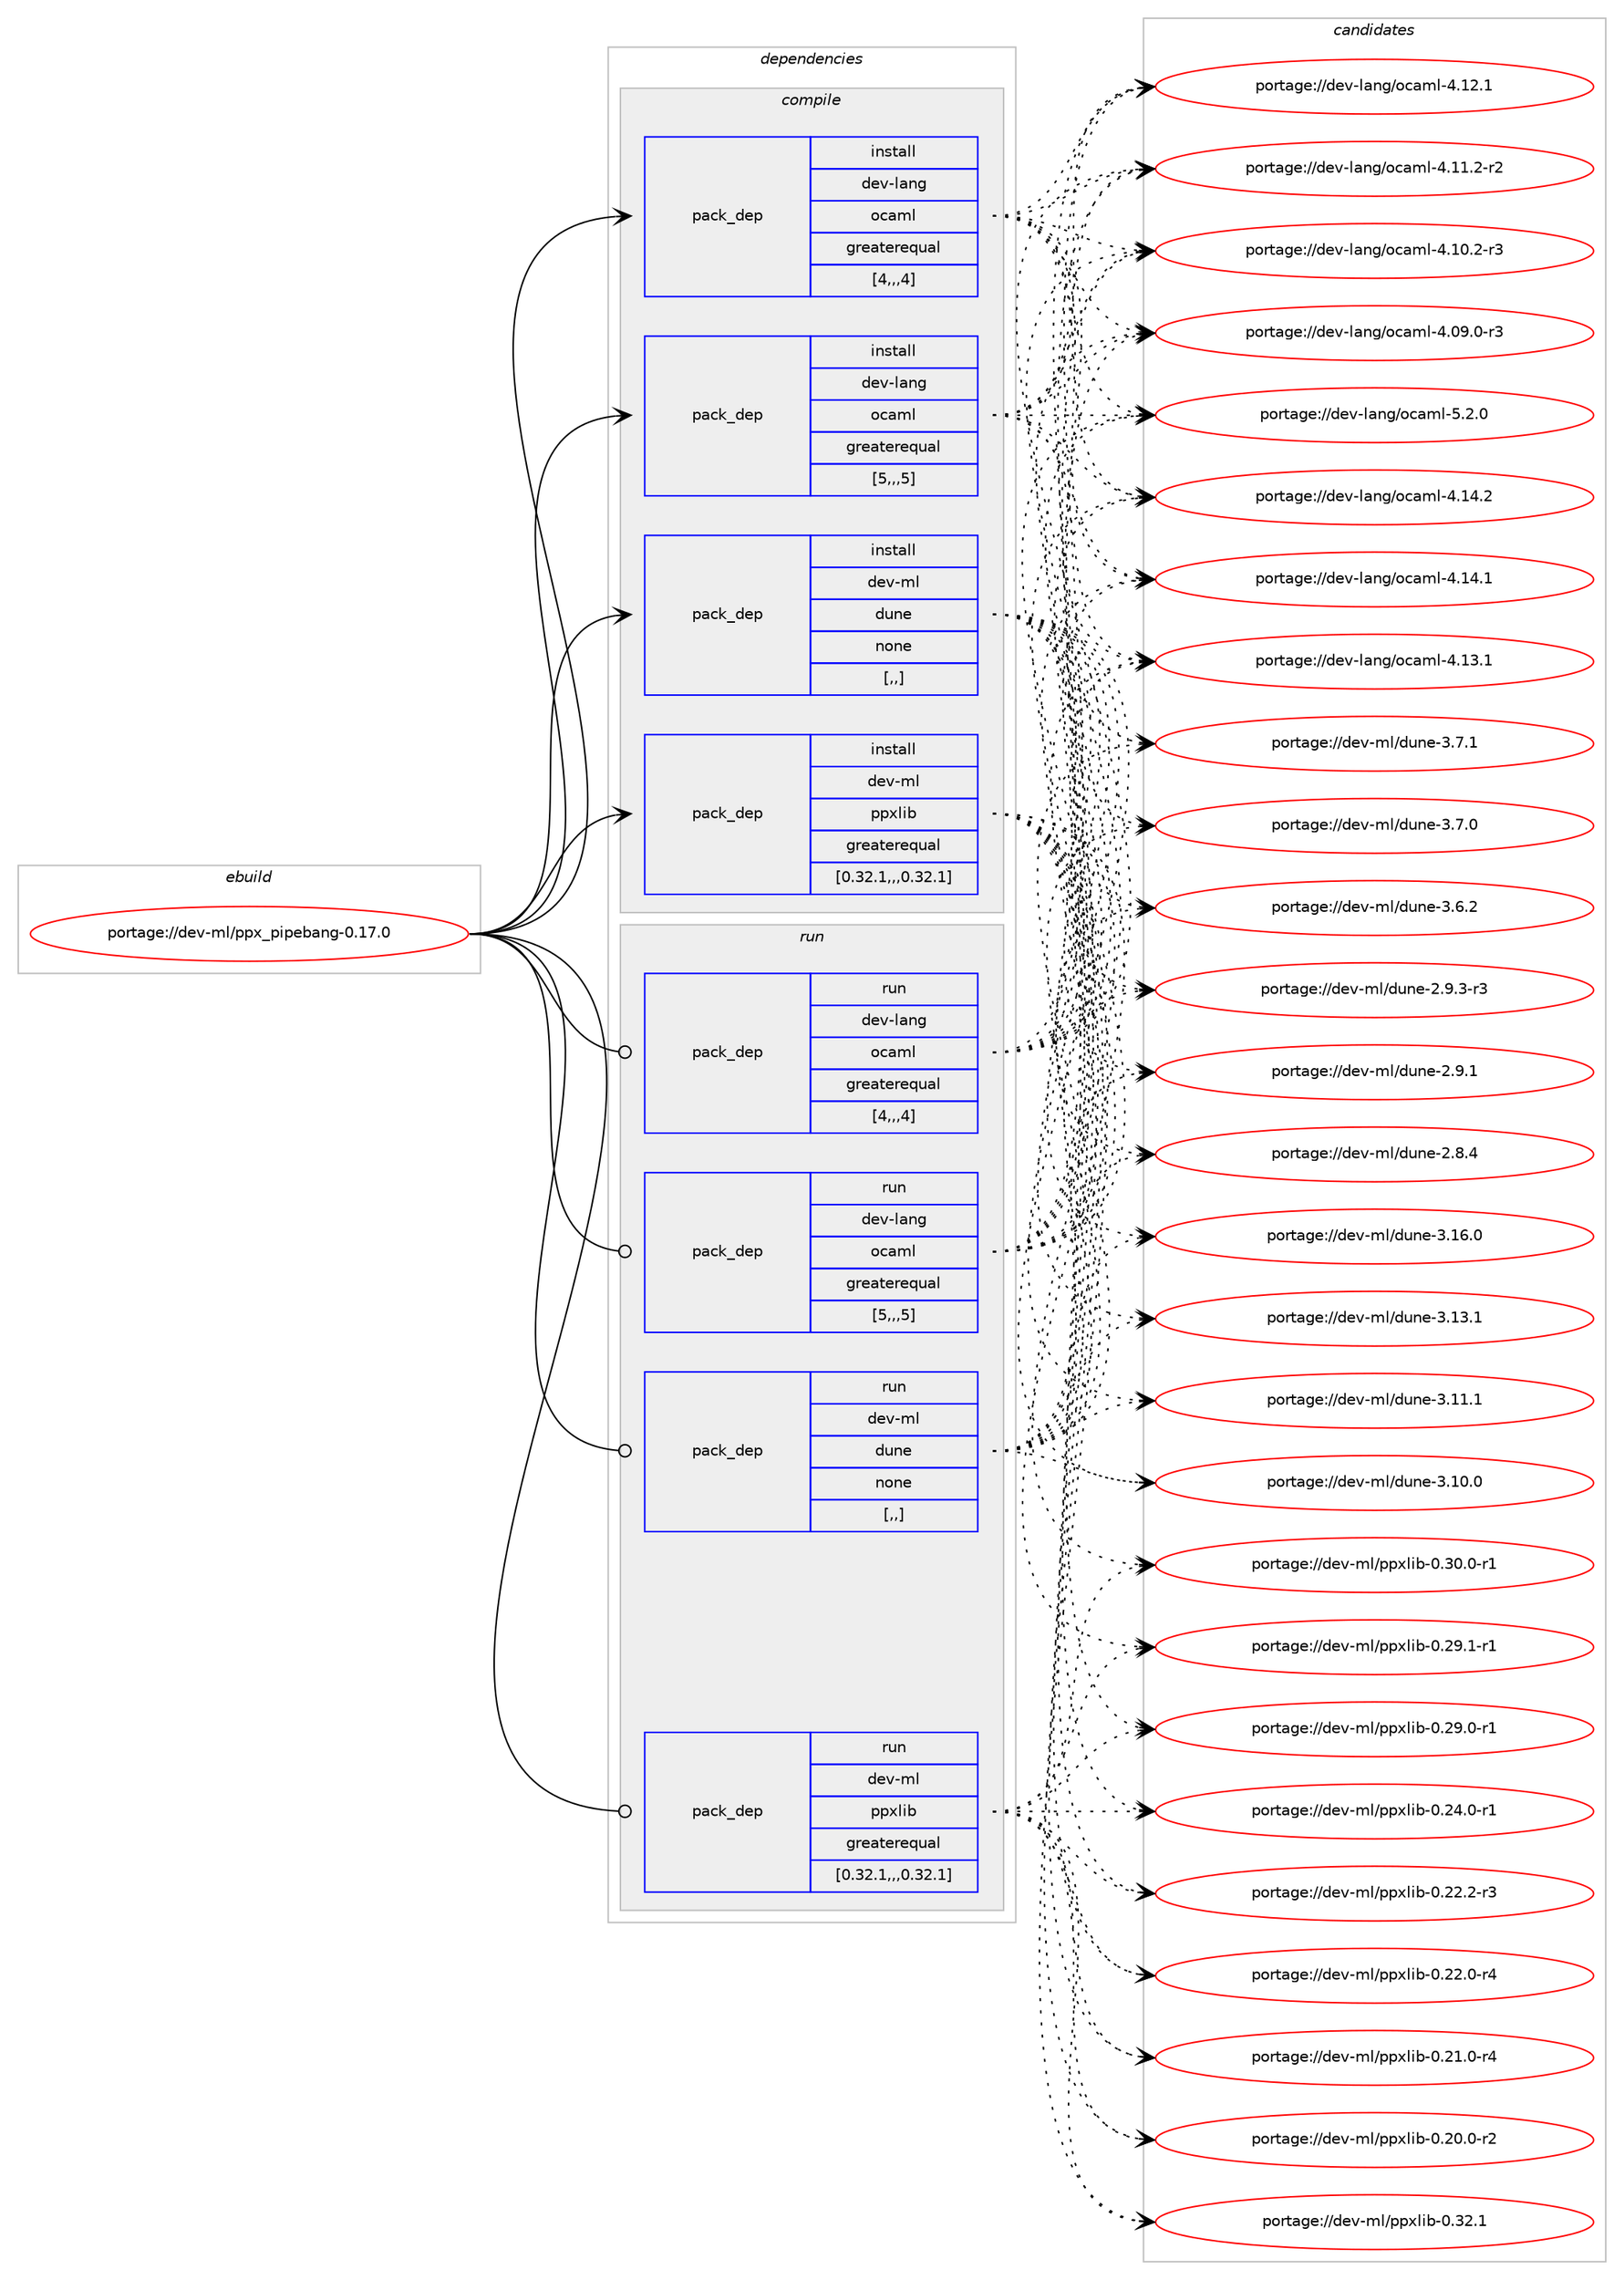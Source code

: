 digraph prolog {

# *************
# Graph options
# *************

newrank=true;
concentrate=true;
compound=true;
graph [rankdir=LR,fontname=Helvetica,fontsize=10,ranksep=1.5];#, ranksep=2.5, nodesep=0.2];
edge  [arrowhead=vee];
node  [fontname=Helvetica,fontsize=10];

# **********
# The ebuild
# **********

subgraph cluster_leftcol {
color=gray;
label=<<i>ebuild</i>>;
id [label="portage://dev-ml/ppx_pipebang-0.17.0", color=red, width=4, href="../dev-ml/ppx_pipebang-0.17.0.svg"];
}

# ****************
# The dependencies
# ****************

subgraph cluster_midcol {
color=gray;
label=<<i>dependencies</i>>;
subgraph cluster_compile {
fillcolor="#eeeeee";
style=filled;
label=<<i>compile</i>>;
subgraph pack92898 {
dependency123868 [label=<<TABLE BORDER="0" CELLBORDER="1" CELLSPACING="0" CELLPADDING="4" WIDTH="220"><TR><TD ROWSPAN="6" CELLPADDING="30">pack_dep</TD></TR><TR><TD WIDTH="110">install</TD></TR><TR><TD>dev-lang</TD></TR><TR><TD>ocaml</TD></TR><TR><TD>greaterequal</TD></TR><TR><TD>[4,,,4]</TD></TR></TABLE>>, shape=none, color=blue];
}
id:e -> dependency123868:w [weight=20,style="solid",arrowhead="vee"];
subgraph pack92899 {
dependency123869 [label=<<TABLE BORDER="0" CELLBORDER="1" CELLSPACING="0" CELLPADDING="4" WIDTH="220"><TR><TD ROWSPAN="6" CELLPADDING="30">pack_dep</TD></TR><TR><TD WIDTH="110">install</TD></TR><TR><TD>dev-lang</TD></TR><TR><TD>ocaml</TD></TR><TR><TD>greaterequal</TD></TR><TR><TD>[5,,,5]</TD></TR></TABLE>>, shape=none, color=blue];
}
id:e -> dependency123869:w [weight=20,style="solid",arrowhead="vee"];
subgraph pack92900 {
dependency123870 [label=<<TABLE BORDER="0" CELLBORDER="1" CELLSPACING="0" CELLPADDING="4" WIDTH="220"><TR><TD ROWSPAN="6" CELLPADDING="30">pack_dep</TD></TR><TR><TD WIDTH="110">install</TD></TR><TR><TD>dev-ml</TD></TR><TR><TD>dune</TD></TR><TR><TD>none</TD></TR><TR><TD>[,,]</TD></TR></TABLE>>, shape=none, color=blue];
}
id:e -> dependency123870:w [weight=20,style="solid",arrowhead="vee"];
subgraph pack92901 {
dependency123871 [label=<<TABLE BORDER="0" CELLBORDER="1" CELLSPACING="0" CELLPADDING="4" WIDTH="220"><TR><TD ROWSPAN="6" CELLPADDING="30">pack_dep</TD></TR><TR><TD WIDTH="110">install</TD></TR><TR><TD>dev-ml</TD></TR><TR><TD>ppxlib</TD></TR><TR><TD>greaterequal</TD></TR><TR><TD>[0.32.1,,,0.32.1]</TD></TR></TABLE>>, shape=none, color=blue];
}
id:e -> dependency123871:w [weight=20,style="solid",arrowhead="vee"];
}
subgraph cluster_compileandrun {
fillcolor="#eeeeee";
style=filled;
label=<<i>compile and run</i>>;
}
subgraph cluster_run {
fillcolor="#eeeeee";
style=filled;
label=<<i>run</i>>;
subgraph pack92902 {
dependency123872 [label=<<TABLE BORDER="0" CELLBORDER="1" CELLSPACING="0" CELLPADDING="4" WIDTH="220"><TR><TD ROWSPAN="6" CELLPADDING="30">pack_dep</TD></TR><TR><TD WIDTH="110">run</TD></TR><TR><TD>dev-lang</TD></TR><TR><TD>ocaml</TD></TR><TR><TD>greaterequal</TD></TR><TR><TD>[4,,,4]</TD></TR></TABLE>>, shape=none, color=blue];
}
id:e -> dependency123872:w [weight=20,style="solid",arrowhead="odot"];
subgraph pack92903 {
dependency123873 [label=<<TABLE BORDER="0" CELLBORDER="1" CELLSPACING="0" CELLPADDING="4" WIDTH="220"><TR><TD ROWSPAN="6" CELLPADDING="30">pack_dep</TD></TR><TR><TD WIDTH="110">run</TD></TR><TR><TD>dev-lang</TD></TR><TR><TD>ocaml</TD></TR><TR><TD>greaterequal</TD></TR><TR><TD>[5,,,5]</TD></TR></TABLE>>, shape=none, color=blue];
}
id:e -> dependency123873:w [weight=20,style="solid",arrowhead="odot"];
subgraph pack92904 {
dependency123874 [label=<<TABLE BORDER="0" CELLBORDER="1" CELLSPACING="0" CELLPADDING="4" WIDTH="220"><TR><TD ROWSPAN="6" CELLPADDING="30">pack_dep</TD></TR><TR><TD WIDTH="110">run</TD></TR><TR><TD>dev-ml</TD></TR><TR><TD>dune</TD></TR><TR><TD>none</TD></TR><TR><TD>[,,]</TD></TR></TABLE>>, shape=none, color=blue];
}
id:e -> dependency123874:w [weight=20,style="solid",arrowhead="odot"];
subgraph pack92905 {
dependency123875 [label=<<TABLE BORDER="0" CELLBORDER="1" CELLSPACING="0" CELLPADDING="4" WIDTH="220"><TR><TD ROWSPAN="6" CELLPADDING="30">pack_dep</TD></TR><TR><TD WIDTH="110">run</TD></TR><TR><TD>dev-ml</TD></TR><TR><TD>ppxlib</TD></TR><TR><TD>greaterequal</TD></TR><TR><TD>[0.32.1,,,0.32.1]</TD></TR></TABLE>>, shape=none, color=blue];
}
id:e -> dependency123875:w [weight=20,style="solid",arrowhead="odot"];
}
}

# **************
# The candidates
# **************

subgraph cluster_choices {
rank=same;
color=gray;
label=<<i>candidates</i>>;

subgraph choice92898 {
color=black;
nodesep=1;
choice1001011184510897110103471119997109108455346504648 [label="portage://dev-lang/ocaml-5.2.0", color=red, width=4,href="../dev-lang/ocaml-5.2.0.svg"];
choice100101118451089711010347111999710910845524649524650 [label="portage://dev-lang/ocaml-4.14.2", color=red, width=4,href="../dev-lang/ocaml-4.14.2.svg"];
choice100101118451089711010347111999710910845524649524649 [label="portage://dev-lang/ocaml-4.14.1", color=red, width=4,href="../dev-lang/ocaml-4.14.1.svg"];
choice100101118451089711010347111999710910845524649514649 [label="portage://dev-lang/ocaml-4.13.1", color=red, width=4,href="../dev-lang/ocaml-4.13.1.svg"];
choice100101118451089711010347111999710910845524649504649 [label="portage://dev-lang/ocaml-4.12.1", color=red, width=4,href="../dev-lang/ocaml-4.12.1.svg"];
choice1001011184510897110103471119997109108455246494946504511450 [label="portage://dev-lang/ocaml-4.11.2-r2", color=red, width=4,href="../dev-lang/ocaml-4.11.2-r2.svg"];
choice1001011184510897110103471119997109108455246494846504511451 [label="portage://dev-lang/ocaml-4.10.2-r3", color=red, width=4,href="../dev-lang/ocaml-4.10.2-r3.svg"];
choice1001011184510897110103471119997109108455246485746484511451 [label="portage://dev-lang/ocaml-4.09.0-r3", color=red, width=4,href="../dev-lang/ocaml-4.09.0-r3.svg"];
dependency123868:e -> choice1001011184510897110103471119997109108455346504648:w [style=dotted,weight="100"];
dependency123868:e -> choice100101118451089711010347111999710910845524649524650:w [style=dotted,weight="100"];
dependency123868:e -> choice100101118451089711010347111999710910845524649524649:w [style=dotted,weight="100"];
dependency123868:e -> choice100101118451089711010347111999710910845524649514649:w [style=dotted,weight="100"];
dependency123868:e -> choice100101118451089711010347111999710910845524649504649:w [style=dotted,weight="100"];
dependency123868:e -> choice1001011184510897110103471119997109108455246494946504511450:w [style=dotted,weight="100"];
dependency123868:e -> choice1001011184510897110103471119997109108455246494846504511451:w [style=dotted,weight="100"];
dependency123868:e -> choice1001011184510897110103471119997109108455246485746484511451:w [style=dotted,weight="100"];
}
subgraph choice92899 {
color=black;
nodesep=1;
choice1001011184510897110103471119997109108455346504648 [label="portage://dev-lang/ocaml-5.2.0", color=red, width=4,href="../dev-lang/ocaml-5.2.0.svg"];
choice100101118451089711010347111999710910845524649524650 [label="portage://dev-lang/ocaml-4.14.2", color=red, width=4,href="../dev-lang/ocaml-4.14.2.svg"];
choice100101118451089711010347111999710910845524649524649 [label="portage://dev-lang/ocaml-4.14.1", color=red, width=4,href="../dev-lang/ocaml-4.14.1.svg"];
choice100101118451089711010347111999710910845524649514649 [label="portage://dev-lang/ocaml-4.13.1", color=red, width=4,href="../dev-lang/ocaml-4.13.1.svg"];
choice100101118451089711010347111999710910845524649504649 [label="portage://dev-lang/ocaml-4.12.1", color=red, width=4,href="../dev-lang/ocaml-4.12.1.svg"];
choice1001011184510897110103471119997109108455246494946504511450 [label="portage://dev-lang/ocaml-4.11.2-r2", color=red, width=4,href="../dev-lang/ocaml-4.11.2-r2.svg"];
choice1001011184510897110103471119997109108455246494846504511451 [label="portage://dev-lang/ocaml-4.10.2-r3", color=red, width=4,href="../dev-lang/ocaml-4.10.2-r3.svg"];
choice1001011184510897110103471119997109108455246485746484511451 [label="portage://dev-lang/ocaml-4.09.0-r3", color=red, width=4,href="../dev-lang/ocaml-4.09.0-r3.svg"];
dependency123869:e -> choice1001011184510897110103471119997109108455346504648:w [style=dotted,weight="100"];
dependency123869:e -> choice100101118451089711010347111999710910845524649524650:w [style=dotted,weight="100"];
dependency123869:e -> choice100101118451089711010347111999710910845524649524649:w [style=dotted,weight="100"];
dependency123869:e -> choice100101118451089711010347111999710910845524649514649:w [style=dotted,weight="100"];
dependency123869:e -> choice100101118451089711010347111999710910845524649504649:w [style=dotted,weight="100"];
dependency123869:e -> choice1001011184510897110103471119997109108455246494946504511450:w [style=dotted,weight="100"];
dependency123869:e -> choice1001011184510897110103471119997109108455246494846504511451:w [style=dotted,weight="100"];
dependency123869:e -> choice1001011184510897110103471119997109108455246485746484511451:w [style=dotted,weight="100"];
}
subgraph choice92900 {
color=black;
nodesep=1;
choice100101118451091084710011711010145514649544648 [label="portage://dev-ml/dune-3.16.0", color=red, width=4,href="../dev-ml/dune-3.16.0.svg"];
choice100101118451091084710011711010145514649514649 [label="portage://dev-ml/dune-3.13.1", color=red, width=4,href="../dev-ml/dune-3.13.1.svg"];
choice100101118451091084710011711010145514649494649 [label="portage://dev-ml/dune-3.11.1", color=red, width=4,href="../dev-ml/dune-3.11.1.svg"];
choice100101118451091084710011711010145514649484648 [label="portage://dev-ml/dune-3.10.0", color=red, width=4,href="../dev-ml/dune-3.10.0.svg"];
choice1001011184510910847100117110101455146554649 [label="portage://dev-ml/dune-3.7.1", color=red, width=4,href="../dev-ml/dune-3.7.1.svg"];
choice1001011184510910847100117110101455146554648 [label="portage://dev-ml/dune-3.7.0", color=red, width=4,href="../dev-ml/dune-3.7.0.svg"];
choice1001011184510910847100117110101455146544650 [label="portage://dev-ml/dune-3.6.2", color=red, width=4,href="../dev-ml/dune-3.6.2.svg"];
choice10010111845109108471001171101014550465746514511451 [label="portage://dev-ml/dune-2.9.3-r3", color=red, width=4,href="../dev-ml/dune-2.9.3-r3.svg"];
choice1001011184510910847100117110101455046574649 [label="portage://dev-ml/dune-2.9.1", color=red, width=4,href="../dev-ml/dune-2.9.1.svg"];
choice1001011184510910847100117110101455046564652 [label="portage://dev-ml/dune-2.8.4", color=red, width=4,href="../dev-ml/dune-2.8.4.svg"];
dependency123870:e -> choice100101118451091084710011711010145514649544648:w [style=dotted,weight="100"];
dependency123870:e -> choice100101118451091084710011711010145514649514649:w [style=dotted,weight="100"];
dependency123870:e -> choice100101118451091084710011711010145514649494649:w [style=dotted,weight="100"];
dependency123870:e -> choice100101118451091084710011711010145514649484648:w [style=dotted,weight="100"];
dependency123870:e -> choice1001011184510910847100117110101455146554649:w [style=dotted,weight="100"];
dependency123870:e -> choice1001011184510910847100117110101455146554648:w [style=dotted,weight="100"];
dependency123870:e -> choice1001011184510910847100117110101455146544650:w [style=dotted,weight="100"];
dependency123870:e -> choice10010111845109108471001171101014550465746514511451:w [style=dotted,weight="100"];
dependency123870:e -> choice1001011184510910847100117110101455046574649:w [style=dotted,weight="100"];
dependency123870:e -> choice1001011184510910847100117110101455046564652:w [style=dotted,weight="100"];
}
subgraph choice92901 {
color=black;
nodesep=1;
choice10010111845109108471121121201081059845484651504649 [label="portage://dev-ml/ppxlib-0.32.1", color=red, width=4,href="../dev-ml/ppxlib-0.32.1.svg"];
choice100101118451091084711211212010810598454846514846484511449 [label="portage://dev-ml/ppxlib-0.30.0-r1", color=red, width=4,href="../dev-ml/ppxlib-0.30.0-r1.svg"];
choice100101118451091084711211212010810598454846505746494511449 [label="portage://dev-ml/ppxlib-0.29.1-r1", color=red, width=4,href="../dev-ml/ppxlib-0.29.1-r1.svg"];
choice100101118451091084711211212010810598454846505746484511449 [label="portage://dev-ml/ppxlib-0.29.0-r1", color=red, width=4,href="../dev-ml/ppxlib-0.29.0-r1.svg"];
choice100101118451091084711211212010810598454846505246484511449 [label="portage://dev-ml/ppxlib-0.24.0-r1", color=red, width=4,href="../dev-ml/ppxlib-0.24.0-r1.svg"];
choice100101118451091084711211212010810598454846505046504511451 [label="portage://dev-ml/ppxlib-0.22.2-r3", color=red, width=4,href="../dev-ml/ppxlib-0.22.2-r3.svg"];
choice100101118451091084711211212010810598454846505046484511452 [label="portage://dev-ml/ppxlib-0.22.0-r4", color=red, width=4,href="../dev-ml/ppxlib-0.22.0-r4.svg"];
choice100101118451091084711211212010810598454846504946484511452 [label="portage://dev-ml/ppxlib-0.21.0-r4", color=red, width=4,href="../dev-ml/ppxlib-0.21.0-r4.svg"];
choice100101118451091084711211212010810598454846504846484511450 [label="portage://dev-ml/ppxlib-0.20.0-r2", color=red, width=4,href="../dev-ml/ppxlib-0.20.0-r2.svg"];
dependency123871:e -> choice10010111845109108471121121201081059845484651504649:w [style=dotted,weight="100"];
dependency123871:e -> choice100101118451091084711211212010810598454846514846484511449:w [style=dotted,weight="100"];
dependency123871:e -> choice100101118451091084711211212010810598454846505746494511449:w [style=dotted,weight="100"];
dependency123871:e -> choice100101118451091084711211212010810598454846505746484511449:w [style=dotted,weight="100"];
dependency123871:e -> choice100101118451091084711211212010810598454846505246484511449:w [style=dotted,weight="100"];
dependency123871:e -> choice100101118451091084711211212010810598454846505046504511451:w [style=dotted,weight="100"];
dependency123871:e -> choice100101118451091084711211212010810598454846505046484511452:w [style=dotted,weight="100"];
dependency123871:e -> choice100101118451091084711211212010810598454846504946484511452:w [style=dotted,weight="100"];
dependency123871:e -> choice100101118451091084711211212010810598454846504846484511450:w [style=dotted,weight="100"];
}
subgraph choice92902 {
color=black;
nodesep=1;
choice1001011184510897110103471119997109108455346504648 [label="portage://dev-lang/ocaml-5.2.0", color=red, width=4,href="../dev-lang/ocaml-5.2.0.svg"];
choice100101118451089711010347111999710910845524649524650 [label="portage://dev-lang/ocaml-4.14.2", color=red, width=4,href="../dev-lang/ocaml-4.14.2.svg"];
choice100101118451089711010347111999710910845524649524649 [label="portage://dev-lang/ocaml-4.14.1", color=red, width=4,href="../dev-lang/ocaml-4.14.1.svg"];
choice100101118451089711010347111999710910845524649514649 [label="portage://dev-lang/ocaml-4.13.1", color=red, width=4,href="../dev-lang/ocaml-4.13.1.svg"];
choice100101118451089711010347111999710910845524649504649 [label="portage://dev-lang/ocaml-4.12.1", color=red, width=4,href="../dev-lang/ocaml-4.12.1.svg"];
choice1001011184510897110103471119997109108455246494946504511450 [label="portage://dev-lang/ocaml-4.11.2-r2", color=red, width=4,href="../dev-lang/ocaml-4.11.2-r2.svg"];
choice1001011184510897110103471119997109108455246494846504511451 [label="portage://dev-lang/ocaml-4.10.2-r3", color=red, width=4,href="../dev-lang/ocaml-4.10.2-r3.svg"];
choice1001011184510897110103471119997109108455246485746484511451 [label="portage://dev-lang/ocaml-4.09.0-r3", color=red, width=4,href="../dev-lang/ocaml-4.09.0-r3.svg"];
dependency123872:e -> choice1001011184510897110103471119997109108455346504648:w [style=dotted,weight="100"];
dependency123872:e -> choice100101118451089711010347111999710910845524649524650:w [style=dotted,weight="100"];
dependency123872:e -> choice100101118451089711010347111999710910845524649524649:w [style=dotted,weight="100"];
dependency123872:e -> choice100101118451089711010347111999710910845524649514649:w [style=dotted,weight="100"];
dependency123872:e -> choice100101118451089711010347111999710910845524649504649:w [style=dotted,weight="100"];
dependency123872:e -> choice1001011184510897110103471119997109108455246494946504511450:w [style=dotted,weight="100"];
dependency123872:e -> choice1001011184510897110103471119997109108455246494846504511451:w [style=dotted,weight="100"];
dependency123872:e -> choice1001011184510897110103471119997109108455246485746484511451:w [style=dotted,weight="100"];
}
subgraph choice92903 {
color=black;
nodesep=1;
choice1001011184510897110103471119997109108455346504648 [label="portage://dev-lang/ocaml-5.2.0", color=red, width=4,href="../dev-lang/ocaml-5.2.0.svg"];
choice100101118451089711010347111999710910845524649524650 [label="portage://dev-lang/ocaml-4.14.2", color=red, width=4,href="../dev-lang/ocaml-4.14.2.svg"];
choice100101118451089711010347111999710910845524649524649 [label="portage://dev-lang/ocaml-4.14.1", color=red, width=4,href="../dev-lang/ocaml-4.14.1.svg"];
choice100101118451089711010347111999710910845524649514649 [label="portage://dev-lang/ocaml-4.13.1", color=red, width=4,href="../dev-lang/ocaml-4.13.1.svg"];
choice100101118451089711010347111999710910845524649504649 [label="portage://dev-lang/ocaml-4.12.1", color=red, width=4,href="../dev-lang/ocaml-4.12.1.svg"];
choice1001011184510897110103471119997109108455246494946504511450 [label="portage://dev-lang/ocaml-4.11.2-r2", color=red, width=4,href="../dev-lang/ocaml-4.11.2-r2.svg"];
choice1001011184510897110103471119997109108455246494846504511451 [label="portage://dev-lang/ocaml-4.10.2-r3", color=red, width=4,href="../dev-lang/ocaml-4.10.2-r3.svg"];
choice1001011184510897110103471119997109108455246485746484511451 [label="portage://dev-lang/ocaml-4.09.0-r3", color=red, width=4,href="../dev-lang/ocaml-4.09.0-r3.svg"];
dependency123873:e -> choice1001011184510897110103471119997109108455346504648:w [style=dotted,weight="100"];
dependency123873:e -> choice100101118451089711010347111999710910845524649524650:w [style=dotted,weight="100"];
dependency123873:e -> choice100101118451089711010347111999710910845524649524649:w [style=dotted,weight="100"];
dependency123873:e -> choice100101118451089711010347111999710910845524649514649:w [style=dotted,weight="100"];
dependency123873:e -> choice100101118451089711010347111999710910845524649504649:w [style=dotted,weight="100"];
dependency123873:e -> choice1001011184510897110103471119997109108455246494946504511450:w [style=dotted,weight="100"];
dependency123873:e -> choice1001011184510897110103471119997109108455246494846504511451:w [style=dotted,weight="100"];
dependency123873:e -> choice1001011184510897110103471119997109108455246485746484511451:w [style=dotted,weight="100"];
}
subgraph choice92904 {
color=black;
nodesep=1;
choice100101118451091084710011711010145514649544648 [label="portage://dev-ml/dune-3.16.0", color=red, width=4,href="../dev-ml/dune-3.16.0.svg"];
choice100101118451091084710011711010145514649514649 [label="portage://dev-ml/dune-3.13.1", color=red, width=4,href="../dev-ml/dune-3.13.1.svg"];
choice100101118451091084710011711010145514649494649 [label="portage://dev-ml/dune-3.11.1", color=red, width=4,href="../dev-ml/dune-3.11.1.svg"];
choice100101118451091084710011711010145514649484648 [label="portage://dev-ml/dune-3.10.0", color=red, width=4,href="../dev-ml/dune-3.10.0.svg"];
choice1001011184510910847100117110101455146554649 [label="portage://dev-ml/dune-3.7.1", color=red, width=4,href="../dev-ml/dune-3.7.1.svg"];
choice1001011184510910847100117110101455146554648 [label="portage://dev-ml/dune-3.7.0", color=red, width=4,href="../dev-ml/dune-3.7.0.svg"];
choice1001011184510910847100117110101455146544650 [label="portage://dev-ml/dune-3.6.2", color=red, width=4,href="../dev-ml/dune-3.6.2.svg"];
choice10010111845109108471001171101014550465746514511451 [label="portage://dev-ml/dune-2.9.3-r3", color=red, width=4,href="../dev-ml/dune-2.9.3-r3.svg"];
choice1001011184510910847100117110101455046574649 [label="portage://dev-ml/dune-2.9.1", color=red, width=4,href="../dev-ml/dune-2.9.1.svg"];
choice1001011184510910847100117110101455046564652 [label="portage://dev-ml/dune-2.8.4", color=red, width=4,href="../dev-ml/dune-2.8.4.svg"];
dependency123874:e -> choice100101118451091084710011711010145514649544648:w [style=dotted,weight="100"];
dependency123874:e -> choice100101118451091084710011711010145514649514649:w [style=dotted,weight="100"];
dependency123874:e -> choice100101118451091084710011711010145514649494649:w [style=dotted,weight="100"];
dependency123874:e -> choice100101118451091084710011711010145514649484648:w [style=dotted,weight="100"];
dependency123874:e -> choice1001011184510910847100117110101455146554649:w [style=dotted,weight="100"];
dependency123874:e -> choice1001011184510910847100117110101455146554648:w [style=dotted,weight="100"];
dependency123874:e -> choice1001011184510910847100117110101455146544650:w [style=dotted,weight="100"];
dependency123874:e -> choice10010111845109108471001171101014550465746514511451:w [style=dotted,weight="100"];
dependency123874:e -> choice1001011184510910847100117110101455046574649:w [style=dotted,weight="100"];
dependency123874:e -> choice1001011184510910847100117110101455046564652:w [style=dotted,weight="100"];
}
subgraph choice92905 {
color=black;
nodesep=1;
choice10010111845109108471121121201081059845484651504649 [label="portage://dev-ml/ppxlib-0.32.1", color=red, width=4,href="../dev-ml/ppxlib-0.32.1.svg"];
choice100101118451091084711211212010810598454846514846484511449 [label="portage://dev-ml/ppxlib-0.30.0-r1", color=red, width=4,href="../dev-ml/ppxlib-0.30.0-r1.svg"];
choice100101118451091084711211212010810598454846505746494511449 [label="portage://dev-ml/ppxlib-0.29.1-r1", color=red, width=4,href="../dev-ml/ppxlib-0.29.1-r1.svg"];
choice100101118451091084711211212010810598454846505746484511449 [label="portage://dev-ml/ppxlib-0.29.0-r1", color=red, width=4,href="../dev-ml/ppxlib-0.29.0-r1.svg"];
choice100101118451091084711211212010810598454846505246484511449 [label="portage://dev-ml/ppxlib-0.24.0-r1", color=red, width=4,href="../dev-ml/ppxlib-0.24.0-r1.svg"];
choice100101118451091084711211212010810598454846505046504511451 [label="portage://dev-ml/ppxlib-0.22.2-r3", color=red, width=4,href="../dev-ml/ppxlib-0.22.2-r3.svg"];
choice100101118451091084711211212010810598454846505046484511452 [label="portage://dev-ml/ppxlib-0.22.0-r4", color=red, width=4,href="../dev-ml/ppxlib-0.22.0-r4.svg"];
choice100101118451091084711211212010810598454846504946484511452 [label="portage://dev-ml/ppxlib-0.21.0-r4", color=red, width=4,href="../dev-ml/ppxlib-0.21.0-r4.svg"];
choice100101118451091084711211212010810598454846504846484511450 [label="portage://dev-ml/ppxlib-0.20.0-r2", color=red, width=4,href="../dev-ml/ppxlib-0.20.0-r2.svg"];
dependency123875:e -> choice10010111845109108471121121201081059845484651504649:w [style=dotted,weight="100"];
dependency123875:e -> choice100101118451091084711211212010810598454846514846484511449:w [style=dotted,weight="100"];
dependency123875:e -> choice100101118451091084711211212010810598454846505746494511449:w [style=dotted,weight="100"];
dependency123875:e -> choice100101118451091084711211212010810598454846505746484511449:w [style=dotted,weight="100"];
dependency123875:e -> choice100101118451091084711211212010810598454846505246484511449:w [style=dotted,weight="100"];
dependency123875:e -> choice100101118451091084711211212010810598454846505046504511451:w [style=dotted,weight="100"];
dependency123875:e -> choice100101118451091084711211212010810598454846505046484511452:w [style=dotted,weight="100"];
dependency123875:e -> choice100101118451091084711211212010810598454846504946484511452:w [style=dotted,weight="100"];
dependency123875:e -> choice100101118451091084711211212010810598454846504846484511450:w [style=dotted,weight="100"];
}
}

}
